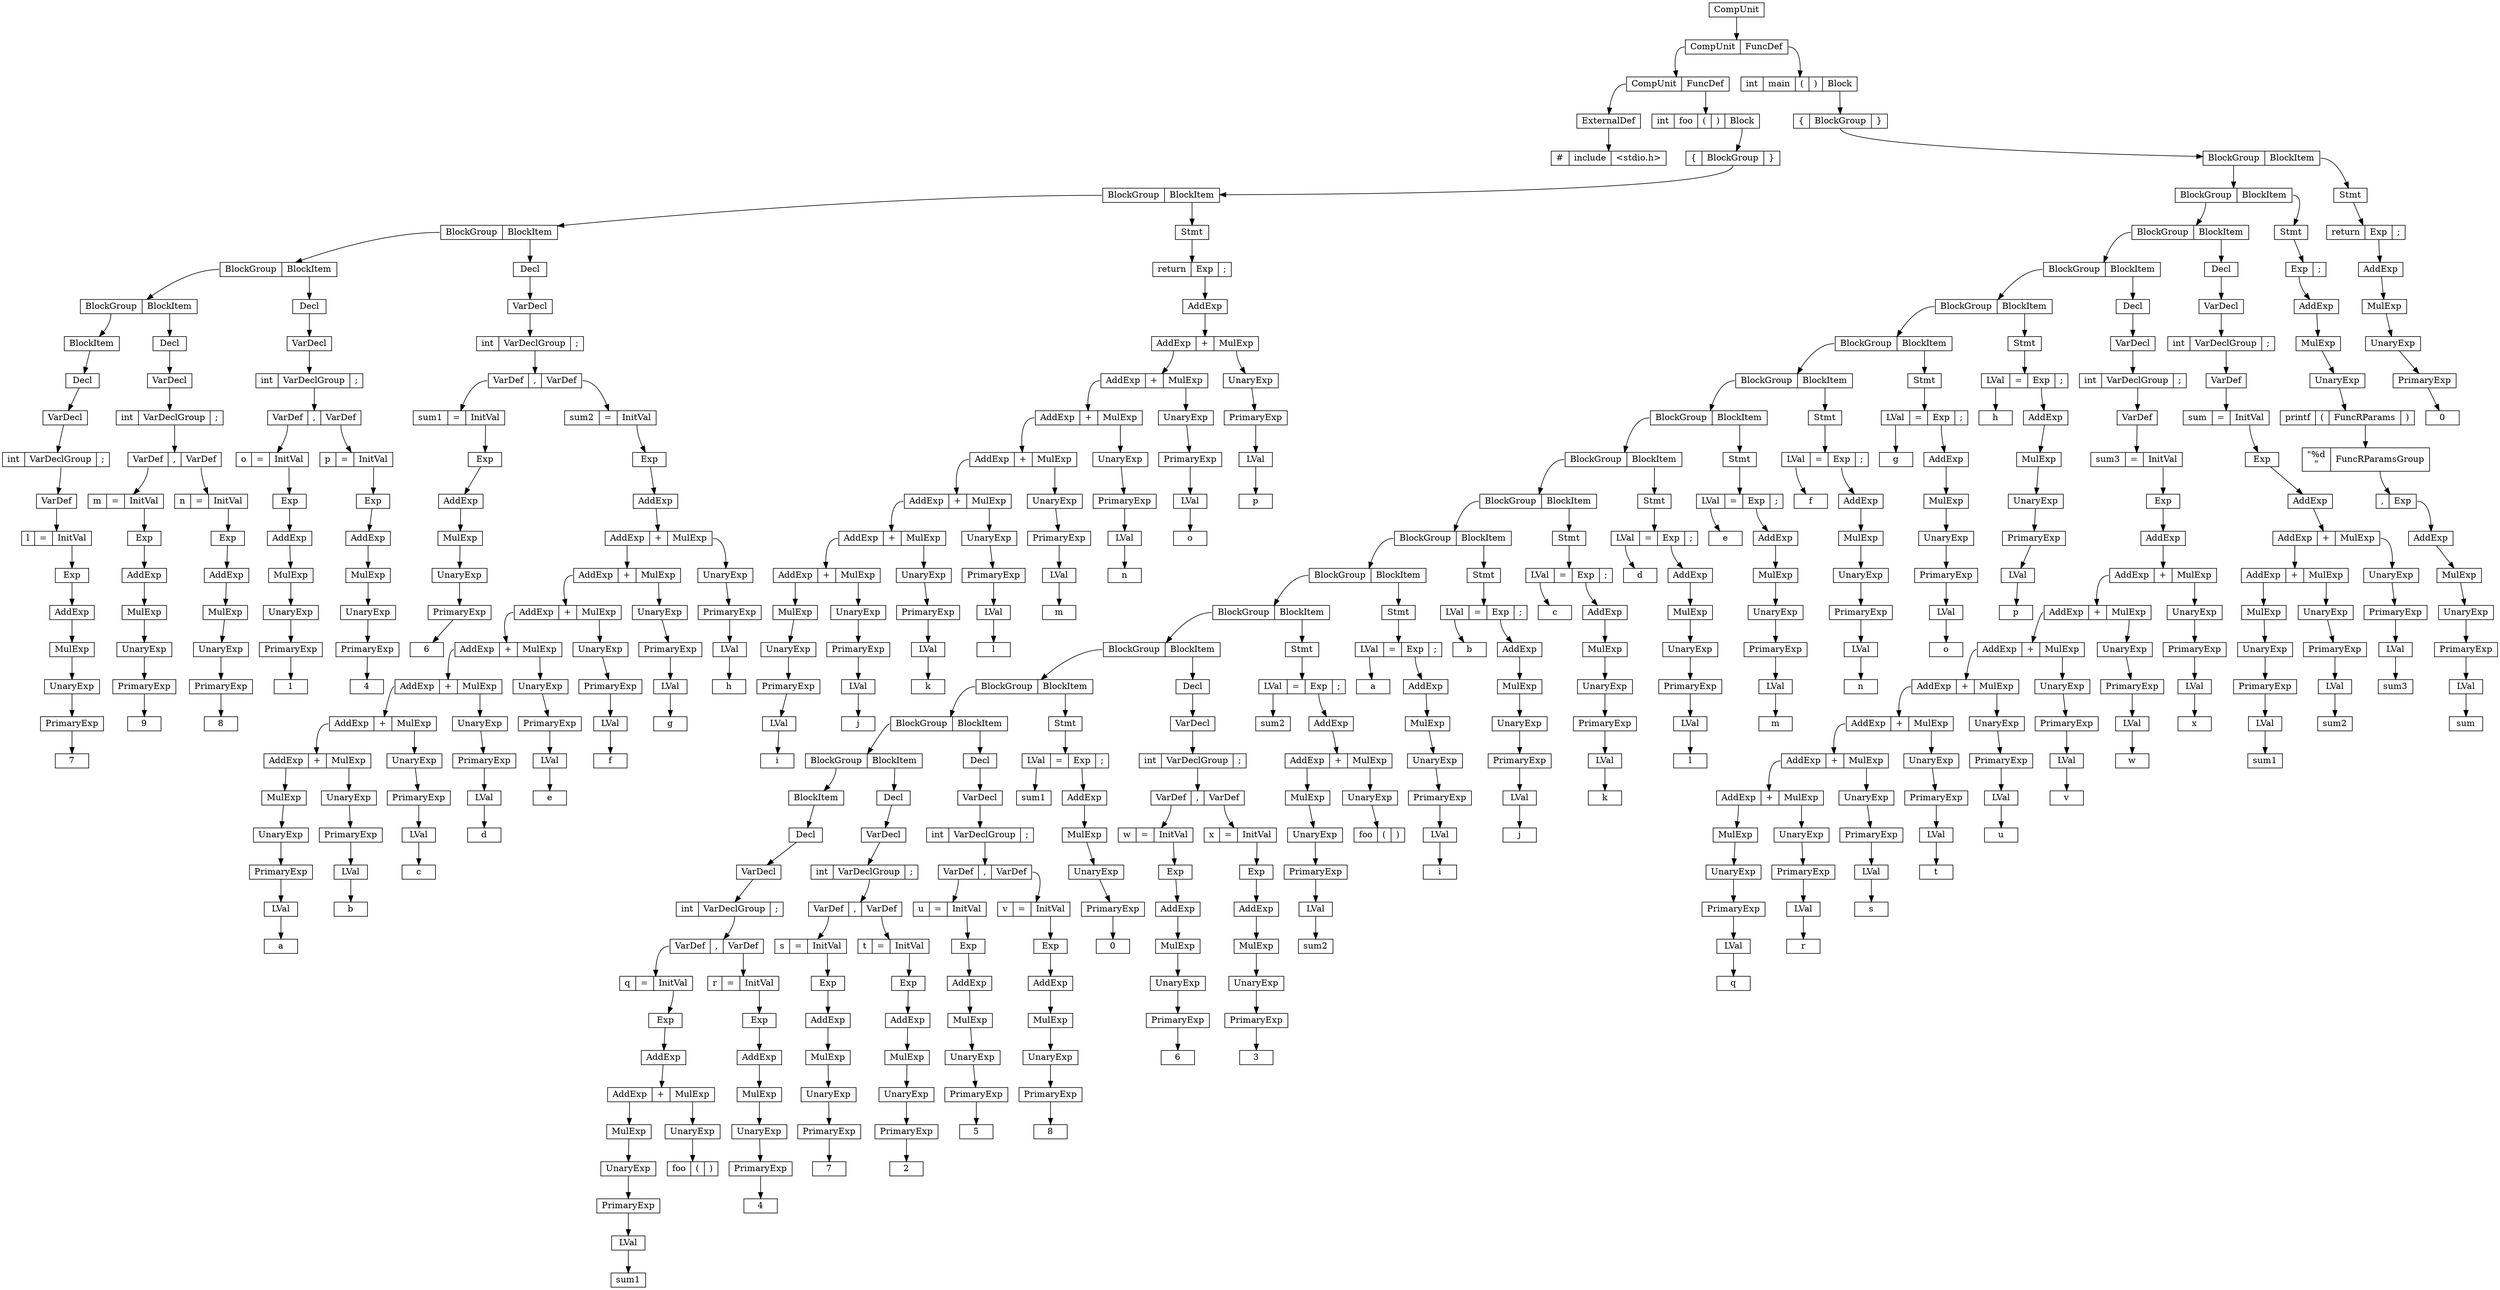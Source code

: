 digraph " "{node [shape = record,height=.1]node0[label="<f0> CompUnit"]node1[label = "<f0> CompUnit|<f1> FuncDef"];
"node0":f0->"node1";
node2[label = "<f0> int|<f1> main|<f2> \(|<f3> \)|<f4> Block"];
"node1":f1->"node2";
node3[label = "<f0> \{|<f1> BlockGroup|<f2> \}"];
"node2":f4->"node3";
node5[label = "<f0> BlockGroup|<f1> BlockItem"];
"node3":f1->"node5";
node6[label = "<f0> Stmt"];
"node5":f1->"node6";
node7[label = "<f0> return|<f1> Exp|<f2> \;"];
"node6":f0->"node7";
node9[label = "<f0> AddExp"];
"node7":f1->"node9";
node10[label = "<f0> MulExp"];
"node9":f0->"node10";
node11[label = "<f0> UnaryExp"];
"node10":f0->"node11";
node12[label = "<f0> PrimaryExp"];
"node11":f0->"node12";
node13[label = "<f0> 0"];
"node12":f0->"node13";
node16[label = "<f0> BlockGroup|<f1> BlockItem"];
"node5":f0->"node16";
node17[label = "<f0> Stmt"];
"node16":f1->"node17";
node18[label = "<f0> Exp|<f1> \;"];
"node17":f0->"node18";
node20[label = "<f0> AddExp"];
"node18":f0->"node20";
node21[label = "<f0> MulExp"];
"node20":f0->"node21";
node22[label = "<f0> UnaryExp"];
"node21":f0->"node22";
node23[label = "<f0> printf|<f1> \(|<f2> FuncRParams|<f3> \)"];
"node22":f0->"node23";
node25[label = "<f0> \"%d\n\"|<f1> FuncRParamsGroup"];
"node23":f2->"node25";
node26[label = "<f0> \,|<f1> Exp"];
"node25":f1->"node26";
node27[label = "<f0> AddExp"];
"node26":f1->"node27";
node28[label = "<f0> MulExp"];
"node27":f0->"node28";
node29[label = "<f0> UnaryExp"];
"node28":f0->"node29";
node30[label = "<f0> PrimaryExp"];
"node29":f0->"node30";
node31[label = "<f0> LVal"];
"node30":f0->"node31";
node32[label = "<f0> sum"];
"node31":f0->"node32";
node38[label = "<f0> BlockGroup|<f1> BlockItem"];
"node16":f0->"node38";
node39[label = "<f0> Decl"];
"node38":f1->"node39";
node40[label = "<f0> VarDecl"];
"node39":f0->"node40";
node41[label = "<f0> int|<f1> VarDeclGroup|<f2> \;"];
"node40":f0->"node41";
node43[label = "<f0> VarDef"];
"node41":f1->"node43";
node44[label = "<f0> sum|<f1> \=|<f2> InitVal"];
"node43":f0->"node44";
node45[label = "<f0> Exp"];
"node44":f2->"node45";
node46[label = "<f0> AddExp"];
"node45":f0->"node46";
node47[label = "<f0> AddExp|<f1> +|<f2> MulExp"];
"node46":f0->"node47";
node48[label = "<f0> UnaryExp"];
"node47":f2->"node48";
node49[label = "<f0> PrimaryExp"];
"node48":f0->"node49";
node50[label = "<f0> LVal"];
"node49":f0->"node50";
node51[label = "<f0> sum3"];
"node50":f0->"node51";
node54[label = "<f0> AddExp|<f1> +|<f2> MulExp"];
"node47":f0->"node54";
node55[label = "<f0> UnaryExp"];
"node54":f2->"node55";
node56[label = "<f0> PrimaryExp"];
"node55":f0->"node56";
node57[label = "<f0> LVal"];
"node56":f0->"node57";
node58[label = "<f0> sum2"];
"node57":f0->"node58";
node61[label = "<f0> MulExp"];
"node54":f0->"node61";
node62[label = "<f0> UnaryExp"];
"node61":f0->"node62";
node63[label = "<f0> PrimaryExp"];
"node62":f0->"node63";
node64[label = "<f0> LVal"];
"node63":f0->"node64";
node65[label = "<f0> sum1"];
"node64":f0->"node65";
node70[label = "<f0> BlockGroup|<f1> BlockItem"];
"node38":f0->"node70";
node71[label = "<f0> Decl"];
"node70":f1->"node71";
node72[label = "<f0> VarDecl"];
"node71":f0->"node72";
node73[label = "<f0> int|<f1> VarDeclGroup|<f2> \;"];
"node72":f0->"node73";
node75[label = "<f0> VarDef"];
"node73":f1->"node75";
node76[label = "<f0> sum3|<f1> \=|<f2> InitVal"];
"node75":f0->"node76";
node77[label = "<f0> Exp"];
"node76":f2->"node77";
node78[label = "<f0> AddExp"];
"node77":f0->"node78";
node79[label = "<f0> AddExp|<f1> +|<f2> MulExp"];
"node78":f0->"node79";
node80[label = "<f0> UnaryExp"];
"node79":f2->"node80";
node81[label = "<f0> PrimaryExp"];
"node80":f0->"node81";
node82[label = "<f0> LVal"];
"node81":f0->"node82";
node83[label = "<f0> x"];
"node82":f0->"node83";
node86[label = "<f0> AddExp|<f1> +|<f2> MulExp"];
"node79":f0->"node86";
node87[label = "<f0> UnaryExp"];
"node86":f2->"node87";
node88[label = "<f0> PrimaryExp"];
"node87":f0->"node88";
node89[label = "<f0> LVal"];
"node88":f0->"node89";
node90[label = "<f0> w"];
"node89":f0->"node90";
node93[label = "<f0> AddExp|<f1> +|<f2> MulExp"];
"node86":f0->"node93";
node94[label = "<f0> UnaryExp"];
"node93":f2->"node94";
node95[label = "<f0> PrimaryExp"];
"node94":f0->"node95";
node96[label = "<f0> LVal"];
"node95":f0->"node96";
node97[label = "<f0> v"];
"node96":f0->"node97";
node100[label = "<f0> AddExp|<f1> +|<f2> MulExp"];
"node93":f0->"node100";
node101[label = "<f0> UnaryExp"];
"node100":f2->"node101";
node102[label = "<f0> PrimaryExp"];
"node101":f0->"node102";
node103[label = "<f0> LVal"];
"node102":f0->"node103";
node104[label = "<f0> u"];
"node103":f0->"node104";
node107[label = "<f0> AddExp|<f1> +|<f2> MulExp"];
"node100":f0->"node107";
node108[label = "<f0> UnaryExp"];
"node107":f2->"node108";
node109[label = "<f0> PrimaryExp"];
"node108":f0->"node109";
node110[label = "<f0> LVal"];
"node109":f0->"node110";
node111[label = "<f0> t"];
"node110":f0->"node111";
node114[label = "<f0> AddExp|<f1> +|<f2> MulExp"];
"node107":f0->"node114";
node115[label = "<f0> UnaryExp"];
"node114":f2->"node115";
node116[label = "<f0> PrimaryExp"];
"node115":f0->"node116";
node117[label = "<f0> LVal"];
"node116":f0->"node117";
node118[label = "<f0> s"];
"node117":f0->"node118";
node121[label = "<f0> AddExp|<f1> +|<f2> MulExp"];
"node114":f0->"node121";
node122[label = "<f0> UnaryExp"];
"node121":f2->"node122";
node123[label = "<f0> PrimaryExp"];
"node122":f0->"node123";
node124[label = "<f0> LVal"];
"node123":f0->"node124";
node125[label = "<f0> r"];
"node124":f0->"node125";
node128[label = "<f0> MulExp"];
"node121":f0->"node128";
node129[label = "<f0> UnaryExp"];
"node128":f0->"node129";
node130[label = "<f0> PrimaryExp"];
"node129":f0->"node130";
node131[label = "<f0> LVal"];
"node130":f0->"node131";
node132[label = "<f0> q"];
"node131":f0->"node132";
node137[label = "<f0> BlockGroup|<f1> BlockItem"];
"node70":f0->"node137";
node138[label = "<f0> Stmt"];
"node137":f1->"node138";
node139[label = "<f0> LVal|<f1> \=|<f2> Exp|<f3> \;"];
"node138":f0->"node139";
node141[label = "<f0> AddExp"];
"node139":f2->"node141";
node142[label = "<f0> MulExp"];
"node141":f0->"node142";
node143[label = "<f0> UnaryExp"];
"node142":f0->"node143";
node144[label = "<f0> PrimaryExp"];
"node143":f0->"node144";
node145[label = "<f0> LVal"];
"node144":f0->"node145";
node146[label = "<f0> p"];
"node145":f0->"node146";
node149[label = "<f0> h"];
"node139":f0->"node149";
node151[label = "<f0> BlockGroup|<f1> BlockItem"];
"node137":f0->"node151";
node152[label = "<f0> Stmt"];
"node151":f1->"node152";
node153[label = "<f0> LVal|<f1> \=|<f2> Exp|<f3> \;"];
"node152":f0->"node153";
node155[label = "<f0> AddExp"];
"node153":f2->"node155";
node156[label = "<f0> MulExp"];
"node155":f0->"node156";
node157[label = "<f0> UnaryExp"];
"node156":f0->"node157";
node158[label = "<f0> PrimaryExp"];
"node157":f0->"node158";
node159[label = "<f0> LVal"];
"node158":f0->"node159";
node160[label = "<f0> o"];
"node159":f0->"node160";
node163[label = "<f0> g"];
"node153":f0->"node163";
node165[label = "<f0> BlockGroup|<f1> BlockItem"];
"node151":f0->"node165";
node166[label = "<f0> Stmt"];
"node165":f1->"node166";
node167[label = "<f0> LVal|<f1> \=|<f2> Exp|<f3> \;"];
"node166":f0->"node167";
node169[label = "<f0> AddExp"];
"node167":f2->"node169";
node170[label = "<f0> MulExp"];
"node169":f0->"node170";
node171[label = "<f0> UnaryExp"];
"node170":f0->"node171";
node172[label = "<f0> PrimaryExp"];
"node171":f0->"node172";
node173[label = "<f0> LVal"];
"node172":f0->"node173";
node174[label = "<f0> n"];
"node173":f0->"node174";
node177[label = "<f0> f"];
"node167":f0->"node177";
node179[label = "<f0> BlockGroup|<f1> BlockItem"];
"node165":f0->"node179";
node180[label = "<f0> Stmt"];
"node179":f1->"node180";
node181[label = "<f0> LVal|<f1> \=|<f2> Exp|<f3> \;"];
"node180":f0->"node181";
node183[label = "<f0> AddExp"];
"node181":f2->"node183";
node184[label = "<f0> MulExp"];
"node183":f0->"node184";
node185[label = "<f0> UnaryExp"];
"node184":f0->"node185";
node186[label = "<f0> PrimaryExp"];
"node185":f0->"node186";
node187[label = "<f0> LVal"];
"node186":f0->"node187";
node188[label = "<f0> m"];
"node187":f0->"node188";
node191[label = "<f0> e"];
"node181":f0->"node191";
node193[label = "<f0> BlockGroup|<f1> BlockItem"];
"node179":f0->"node193";
node194[label = "<f0> Stmt"];
"node193":f1->"node194";
node195[label = "<f0> LVal|<f1> \=|<f2> Exp|<f3> \;"];
"node194":f0->"node195";
node197[label = "<f0> AddExp"];
"node195":f2->"node197";
node198[label = "<f0> MulExp"];
"node197":f0->"node198";
node199[label = "<f0> UnaryExp"];
"node198":f0->"node199";
node200[label = "<f0> PrimaryExp"];
"node199":f0->"node200";
node201[label = "<f0> LVal"];
"node200":f0->"node201";
node202[label = "<f0> l"];
"node201":f0->"node202";
node205[label = "<f0> d"];
"node195":f0->"node205";
node207[label = "<f0> BlockGroup|<f1> BlockItem"];
"node193":f0->"node207";
node208[label = "<f0> Stmt"];
"node207":f1->"node208";
node209[label = "<f0> LVal|<f1> \=|<f2> Exp|<f3> \;"];
"node208":f0->"node209";
node211[label = "<f0> AddExp"];
"node209":f2->"node211";
node212[label = "<f0> MulExp"];
"node211":f0->"node212";
node213[label = "<f0> UnaryExp"];
"node212":f0->"node213";
node214[label = "<f0> PrimaryExp"];
"node213":f0->"node214";
node215[label = "<f0> LVal"];
"node214":f0->"node215";
node216[label = "<f0> k"];
"node215":f0->"node216";
node219[label = "<f0> c"];
"node209":f0->"node219";
node221[label = "<f0> BlockGroup|<f1> BlockItem"];
"node207":f0->"node221";
node222[label = "<f0> Stmt"];
"node221":f1->"node222";
node223[label = "<f0> LVal|<f1> \=|<f2> Exp|<f3> \;"];
"node222":f0->"node223";
node225[label = "<f0> AddExp"];
"node223":f2->"node225";
node226[label = "<f0> MulExp"];
"node225":f0->"node226";
node227[label = "<f0> UnaryExp"];
"node226":f0->"node227";
node228[label = "<f0> PrimaryExp"];
"node227":f0->"node228";
node229[label = "<f0> LVal"];
"node228":f0->"node229";
node230[label = "<f0> j"];
"node229":f0->"node230";
node233[label = "<f0> b"];
"node223":f0->"node233";
node235[label = "<f0> BlockGroup|<f1> BlockItem"];
"node221":f0->"node235";
node236[label = "<f0> Stmt"];
"node235":f1->"node236";
node237[label = "<f0> LVal|<f1> \=|<f2> Exp|<f3> \;"];
"node236":f0->"node237";
node239[label = "<f0> AddExp"];
"node237":f2->"node239";
node240[label = "<f0> MulExp"];
"node239":f0->"node240";
node241[label = "<f0> UnaryExp"];
"node240":f0->"node241";
node242[label = "<f0> PrimaryExp"];
"node241":f0->"node242";
node243[label = "<f0> LVal"];
"node242":f0->"node243";
node244[label = "<f0> i"];
"node243":f0->"node244";
node247[label = "<f0> a"];
"node237":f0->"node247";
node249[label = "<f0> BlockGroup|<f1> BlockItem"];
"node235":f0->"node249";
node250[label = "<f0> Stmt"];
"node249":f1->"node250";
node251[label = "<f0> LVal|<f1> \=|<f2> Exp|<f3> \;"];
"node250":f0->"node251";
node253[label = "<f0> AddExp"];
"node251":f2->"node253";
node254[label = "<f0> AddExp|<f1> +|<f2> MulExp"];
"node253":f0->"node254";
node255[label = "<f0> UnaryExp"];
"node254":f2->"node255";
node256[label = "<f0> foo|<f1> \(|<f2> \)"];
"node255":f0->"node256";
node261[label = "<f0> MulExp"];
"node254":f0->"node261";
node262[label = "<f0> UnaryExp"];
"node261":f0->"node262";
node263[label = "<f0> PrimaryExp"];
"node262":f0->"node263";
node264[label = "<f0> LVal"];
"node263":f0->"node264";
node265[label = "<f0> sum2"];
"node264":f0->"node265";
node268[label = "<f0> sum2"];
"node251":f0->"node268";
node270[label = "<f0> BlockGroup|<f1> BlockItem"];
"node249":f0->"node270";
node271[label = "<f0> Decl"];
"node270":f1->"node271";
node272[label = "<f0> VarDecl"];
"node271":f0->"node272";
node273[label = "<f0> int|<f1> VarDeclGroup|<f2> \;"];
"node272":f0->"node273";
node275[label = "<f0> VarDef|<f1> \,|<f2> VarDef"];
"node273":f1->"node275";
node276[label = "<f0> x|<f1> \=|<f2> InitVal"];
"node275":f2->"node276";
node277[label = "<f0> Exp"];
"node276":f2->"node277";
node278[label = "<f0> AddExp"];
"node277":f0->"node278";
node279[label = "<f0> MulExp"];
"node278":f0->"node279";
node280[label = "<f0> UnaryExp"];
"node279":f0->"node280";
node281[label = "<f0> PrimaryExp"];
"node280":f0->"node281";
node282[label = "<f0> 3"];
"node281":f0->"node282";
node287[label = "<f0> w|<f1> \=|<f2> InitVal"];
"node275":f0->"node287";
node288[label = "<f0> Exp"];
"node287":f2->"node288";
node289[label = "<f0> AddExp"];
"node288":f0->"node289";
node290[label = "<f0> MulExp"];
"node289":f0->"node290";
node291[label = "<f0> UnaryExp"];
"node290":f0->"node291";
node292[label = "<f0> PrimaryExp"];
"node291":f0->"node292";
node293[label = "<f0> 6"];
"node292":f0->"node293";
node298[label = "<f0> BlockGroup|<f1> BlockItem"];
"node270":f0->"node298";
node299[label = "<f0> Stmt"];
"node298":f1->"node299";
node300[label = "<f0> LVal|<f1> \=|<f2> Exp|<f3> \;"];
"node299":f0->"node300";
node302[label = "<f0> AddExp"];
"node300":f2->"node302";
node303[label = "<f0> MulExp"];
"node302":f0->"node303";
node304[label = "<f0> UnaryExp"];
"node303":f0->"node304";
node305[label = "<f0> PrimaryExp"];
"node304":f0->"node305";
node306[label = "<f0> 0"];
"node305":f0->"node306";
node309[label = "<f0> sum1"];
"node300":f0->"node309";
node311[label = "<f0> BlockGroup|<f1> BlockItem"];
"node298":f0->"node311";
node312[label = "<f0> Decl"];
"node311":f1->"node312";
node313[label = "<f0> VarDecl"];
"node312":f0->"node313";
node314[label = "<f0> int|<f1> VarDeclGroup|<f2> \;"];
"node313":f0->"node314";
node316[label = "<f0> VarDef|<f1> \,|<f2> VarDef"];
"node314":f1->"node316";
node317[label = "<f0> v|<f1> \=|<f2> InitVal"];
"node316":f2->"node317";
node318[label = "<f0> Exp"];
"node317":f2->"node318";
node319[label = "<f0> AddExp"];
"node318":f0->"node319";
node320[label = "<f0> MulExp"];
"node319":f0->"node320";
node321[label = "<f0> UnaryExp"];
"node320":f0->"node321";
node322[label = "<f0> PrimaryExp"];
"node321":f0->"node322";
node323[label = "<f0> 8"];
"node322":f0->"node323";
node328[label = "<f0> u|<f1> \=|<f2> InitVal"];
"node316":f0->"node328";
node329[label = "<f0> Exp"];
"node328":f2->"node329";
node330[label = "<f0> AddExp"];
"node329":f0->"node330";
node331[label = "<f0> MulExp"];
"node330":f0->"node331";
node332[label = "<f0> UnaryExp"];
"node331":f0->"node332";
node333[label = "<f0> PrimaryExp"];
"node332":f0->"node333";
node334[label = "<f0> 5"];
"node333":f0->"node334";
node339[label = "<f0> BlockGroup|<f1> BlockItem"];
"node311":f0->"node339";
node340[label = "<f0> Decl"];
"node339":f1->"node340";
node341[label = "<f0> VarDecl"];
"node340":f0->"node341";
node342[label = "<f0> int|<f1> VarDeclGroup|<f2> \;"];
"node341":f0->"node342";
node344[label = "<f0> VarDef|<f1> \,|<f2> VarDef"];
"node342":f1->"node344";
node345[label = "<f0> t|<f1> \=|<f2> InitVal"];
"node344":f2->"node345";
node346[label = "<f0> Exp"];
"node345":f2->"node346";
node347[label = "<f0> AddExp"];
"node346":f0->"node347";
node348[label = "<f0> MulExp"];
"node347":f0->"node348";
node349[label = "<f0> UnaryExp"];
"node348":f0->"node349";
node350[label = "<f0> PrimaryExp"];
"node349":f0->"node350";
node351[label = "<f0> 2"];
"node350":f0->"node351";
node356[label = "<f0> s|<f1> \=|<f2> InitVal"];
"node344":f0->"node356";
node357[label = "<f0> Exp"];
"node356":f2->"node357";
node358[label = "<f0> AddExp"];
"node357":f0->"node358";
node359[label = "<f0> MulExp"];
"node358":f0->"node359";
node360[label = "<f0> UnaryExp"];
"node359":f0->"node360";
node361[label = "<f0> PrimaryExp"];
"node360":f0->"node361";
node362[label = "<f0> 7"];
"node361":f0->"node362";
node367[label = "<f0> BlockItem"];
"node339":f0->"node367";
node368[label = "<f0> Decl"];
"node367":f0->"node368";
node369[label = "<f0> VarDecl"];
"node368":f0->"node369";
node370[label = "<f0> int|<f1> VarDeclGroup|<f2> \;"];
"node369":f0->"node370";
node372[label = "<f0> VarDef|<f1> \,|<f2> VarDef"];
"node370":f1->"node372";
node373[label = "<f0> r|<f1> \=|<f2> InitVal"];
"node372":f2->"node373";
node374[label = "<f0> Exp"];
"node373":f2->"node374";
node375[label = "<f0> AddExp"];
"node374":f0->"node375";
node376[label = "<f0> MulExp"];
"node375":f0->"node376";
node377[label = "<f0> UnaryExp"];
"node376":f0->"node377";
node378[label = "<f0> PrimaryExp"];
"node377":f0->"node378";
node379[label = "<f0> 4"];
"node378":f0->"node379";
node384[label = "<f0> q|<f1> \=|<f2> InitVal"];
"node372":f0->"node384";
node385[label = "<f0> Exp"];
"node384":f2->"node385";
node386[label = "<f0> AddExp"];
"node385":f0->"node386";
node387[label = "<f0> AddExp|<f1> +|<f2> MulExp"];
"node386":f0->"node387";
node388[label = "<f0> UnaryExp"];
"node387":f2->"node388";
node389[label = "<f0> foo|<f1> \(|<f2> \)"];
"node388":f0->"node389";
node394[label = "<f0> MulExp"];
"node387":f0->"node394";
node395[label = "<f0> UnaryExp"];
"node394":f0->"node395";
node396[label = "<f0> PrimaryExp"];
"node395":f0->"node396";
node397[label = "<f0> LVal"];
"node396":f0->"node397";
node398[label = "<f0> sum1"];
"node397":f0->"node398";
node408[label = "<f0> CompUnit|<f1> FuncDef"];
"node1":f0->"node408";
node409[label = "<f0> int|<f1> foo|<f2> \(|<f3> \)|<f4> Block"];
"node408":f1->"node409";
node410[label = "<f0> \{|<f1> BlockGroup|<f2> \}"];
"node409":f4->"node410";
node412[label = "<f0> BlockGroup|<f1> BlockItem"];
"node410":f1->"node412";
node413[label = "<f0> Stmt"];
"node412":f1->"node413";
node414[label = "<f0> return|<f1> Exp|<f2> \;"];
"node413":f0->"node414";
node416[label = "<f0> AddExp"];
"node414":f1->"node416";
node417[label = "<f0> AddExp|<f1> +|<f2> MulExp"];
"node416":f0->"node417";
node418[label = "<f0> UnaryExp"];
"node417":f2->"node418";
node419[label = "<f0> PrimaryExp"];
"node418":f0->"node419";
node420[label = "<f0> LVal"];
"node419":f0->"node420";
node421[label = "<f0> p"];
"node420":f0->"node421";
node424[label = "<f0> AddExp|<f1> +|<f2> MulExp"];
"node417":f0->"node424";
node425[label = "<f0> UnaryExp"];
"node424":f2->"node425";
node426[label = "<f0> PrimaryExp"];
"node425":f0->"node426";
node427[label = "<f0> LVal"];
"node426":f0->"node427";
node428[label = "<f0> o"];
"node427":f0->"node428";
node431[label = "<f0> AddExp|<f1> +|<f2> MulExp"];
"node424":f0->"node431";
node432[label = "<f0> UnaryExp"];
"node431":f2->"node432";
node433[label = "<f0> PrimaryExp"];
"node432":f0->"node433";
node434[label = "<f0> LVal"];
"node433":f0->"node434";
node435[label = "<f0> n"];
"node434":f0->"node435";
node438[label = "<f0> AddExp|<f1> +|<f2> MulExp"];
"node431":f0->"node438";
node439[label = "<f0> UnaryExp"];
"node438":f2->"node439";
node440[label = "<f0> PrimaryExp"];
"node439":f0->"node440";
node441[label = "<f0> LVal"];
"node440":f0->"node441";
node442[label = "<f0> m"];
"node441":f0->"node442";
node445[label = "<f0> AddExp|<f1> +|<f2> MulExp"];
"node438":f0->"node445";
node446[label = "<f0> UnaryExp"];
"node445":f2->"node446";
node447[label = "<f0> PrimaryExp"];
"node446":f0->"node447";
node448[label = "<f0> LVal"];
"node447":f0->"node448";
node449[label = "<f0> l"];
"node448":f0->"node449";
node452[label = "<f0> AddExp|<f1> +|<f2> MulExp"];
"node445":f0->"node452";
node453[label = "<f0> UnaryExp"];
"node452":f2->"node453";
node454[label = "<f0> PrimaryExp"];
"node453":f0->"node454";
node455[label = "<f0> LVal"];
"node454":f0->"node455";
node456[label = "<f0> k"];
"node455":f0->"node456";
node459[label = "<f0> AddExp|<f1> +|<f2> MulExp"];
"node452":f0->"node459";
node460[label = "<f0> UnaryExp"];
"node459":f2->"node460";
node461[label = "<f0> PrimaryExp"];
"node460":f0->"node461";
node462[label = "<f0> LVal"];
"node461":f0->"node462";
node463[label = "<f0> j"];
"node462":f0->"node463";
node466[label = "<f0> MulExp"];
"node459":f0->"node466";
node467[label = "<f0> UnaryExp"];
"node466":f0->"node467";
node468[label = "<f0> PrimaryExp"];
"node467":f0->"node468";
node469[label = "<f0> LVal"];
"node468":f0->"node469";
node470[label = "<f0> i"];
"node469":f0->"node470";
node473[label = "<f0> BlockGroup|<f1> BlockItem"];
"node412":f0->"node473";
node474[label = "<f0> Decl"];
"node473":f1->"node474";
node475[label = "<f0> VarDecl"];
"node474":f0->"node475";
node476[label = "<f0> int|<f1> VarDeclGroup|<f2> \;"];
"node475":f0->"node476";
node478[label = "<f0> VarDef|<f1> \,|<f2> VarDef"];
"node476":f1->"node478";
node479[label = "<f0> sum2|<f1> \=|<f2> InitVal"];
"node478":f2->"node479";
node480[label = "<f0> Exp"];
"node479":f2->"node480";
node481[label = "<f0> AddExp"];
"node480":f0->"node481";
node482[label = "<f0> AddExp|<f1> +|<f2> MulExp"];
"node481":f0->"node482";
node483[label = "<f0> UnaryExp"];
"node482":f2->"node483";
node484[label = "<f0> PrimaryExp"];
"node483":f0->"node484";
node485[label = "<f0> LVal"];
"node484":f0->"node485";
node486[label = "<f0> h"];
"node485":f0->"node486";
node489[label = "<f0> AddExp|<f1> +|<f2> MulExp"];
"node482":f0->"node489";
node490[label = "<f0> UnaryExp"];
"node489":f2->"node490";
node491[label = "<f0> PrimaryExp"];
"node490":f0->"node491";
node492[label = "<f0> LVal"];
"node491":f0->"node492";
node493[label = "<f0> g"];
"node492":f0->"node493";
node496[label = "<f0> AddExp|<f1> +|<f2> MulExp"];
"node489":f0->"node496";
node497[label = "<f0> UnaryExp"];
"node496":f2->"node497";
node498[label = "<f0> PrimaryExp"];
"node497":f0->"node498";
node499[label = "<f0> LVal"];
"node498":f0->"node499";
node500[label = "<f0> f"];
"node499":f0->"node500";
node503[label = "<f0> AddExp|<f1> +|<f2> MulExp"];
"node496":f0->"node503";
node504[label = "<f0> UnaryExp"];
"node503":f2->"node504";
node505[label = "<f0> PrimaryExp"];
"node504":f0->"node505";
node506[label = "<f0> LVal"];
"node505":f0->"node506";
node507[label = "<f0> e"];
"node506":f0->"node507";
node510[label = "<f0> AddExp|<f1> +|<f2> MulExp"];
"node503":f0->"node510";
node511[label = "<f0> UnaryExp"];
"node510":f2->"node511";
node512[label = "<f0> PrimaryExp"];
"node511":f0->"node512";
node513[label = "<f0> LVal"];
"node512":f0->"node513";
node514[label = "<f0> d"];
"node513":f0->"node514";
node517[label = "<f0> AddExp|<f1> +|<f2> MulExp"];
"node510":f0->"node517";
node518[label = "<f0> UnaryExp"];
"node517":f2->"node518";
node519[label = "<f0> PrimaryExp"];
"node518":f0->"node519";
node520[label = "<f0> LVal"];
"node519":f0->"node520";
node521[label = "<f0> c"];
"node520":f0->"node521";
node524[label = "<f0> AddExp|<f1> +|<f2> MulExp"];
"node517":f0->"node524";
node525[label = "<f0> UnaryExp"];
"node524":f2->"node525";
node526[label = "<f0> PrimaryExp"];
"node525":f0->"node526";
node527[label = "<f0> LVal"];
"node526":f0->"node527";
node528[label = "<f0> b"];
"node527":f0->"node528";
node531[label = "<f0> MulExp"];
"node524":f0->"node531";
node532[label = "<f0> UnaryExp"];
"node531":f0->"node532";
node533[label = "<f0> PrimaryExp"];
"node532":f0->"node533";
node534[label = "<f0> LVal"];
"node533":f0->"node534";
node535[label = "<f0> a"];
"node534":f0->"node535";
node540[label = "<f0> sum1|<f1> \=|<f2> InitVal"];
"node478":f0->"node540";
node541[label = "<f0> Exp"];
"node540":f2->"node541";
node542[label = "<f0> AddExp"];
"node541":f0->"node542";
node543[label = "<f0> MulExp"];
"node542":f0->"node543";
node544[label = "<f0> UnaryExp"];
"node543":f0->"node544";
node545[label = "<f0> PrimaryExp"];
"node544":f0->"node545";
node546[label = "<f0> 6"];
"node545":f0->"node546";
node551[label = "<f0> BlockGroup|<f1> BlockItem"];
"node473":f0->"node551";
node552[label = "<f0> Decl"];
"node551":f1->"node552";
node553[label = "<f0> VarDecl"];
"node552":f0->"node553";
node554[label = "<f0> int|<f1> VarDeclGroup|<f2> \;"];
"node553":f0->"node554";
node556[label = "<f0> VarDef|<f1> \,|<f2> VarDef"];
"node554":f1->"node556";
node557[label = "<f0> p|<f1> \=|<f2> InitVal"];
"node556":f2->"node557";
node558[label = "<f0> Exp"];
"node557":f2->"node558";
node559[label = "<f0> AddExp"];
"node558":f0->"node559";
node560[label = "<f0> MulExp"];
"node559":f0->"node560";
node561[label = "<f0> UnaryExp"];
"node560":f0->"node561";
node562[label = "<f0> PrimaryExp"];
"node561":f0->"node562";
node563[label = "<f0> 4"];
"node562":f0->"node563";
node568[label = "<f0> o|<f1> \=|<f2> InitVal"];
"node556":f0->"node568";
node569[label = "<f0> Exp"];
"node568":f2->"node569";
node570[label = "<f0> AddExp"];
"node569":f0->"node570";
node571[label = "<f0> MulExp"];
"node570":f0->"node571";
node572[label = "<f0> UnaryExp"];
"node571":f0->"node572";
node573[label = "<f0> PrimaryExp"];
"node572":f0->"node573";
node574[label = "<f0> 1"];
"node573":f0->"node574";
node579[label = "<f0> BlockGroup|<f1> BlockItem"];
"node551":f0->"node579";
node580[label = "<f0> Decl"];
"node579":f1->"node580";
node581[label = "<f0> VarDecl"];
"node580":f0->"node581";
node582[label = "<f0> int|<f1> VarDeclGroup|<f2> \;"];
"node581":f0->"node582";
node584[label = "<f0> VarDef|<f1> \,|<f2> VarDef"];
"node582":f1->"node584";
node585[label = "<f0> n|<f1> \=|<f2> InitVal"];
"node584":f2->"node585";
node586[label = "<f0> Exp"];
"node585":f2->"node586";
node587[label = "<f0> AddExp"];
"node586":f0->"node587";
node588[label = "<f0> MulExp"];
"node587":f0->"node588";
node589[label = "<f0> UnaryExp"];
"node588":f0->"node589";
node590[label = "<f0> PrimaryExp"];
"node589":f0->"node590";
node591[label = "<f0> 8"];
"node590":f0->"node591";
node596[label = "<f0> m|<f1> \=|<f2> InitVal"];
"node584":f0->"node596";
node597[label = "<f0> Exp"];
"node596":f2->"node597";
node598[label = "<f0> AddExp"];
"node597":f0->"node598";
node599[label = "<f0> MulExp"];
"node598":f0->"node599";
node600[label = "<f0> UnaryExp"];
"node599":f0->"node600";
node601[label = "<f0> PrimaryExp"];
"node600":f0->"node601";
node602[label = "<f0> 9"];
"node601":f0->"node602";
node607[label = "<f0> BlockItem"];
"node579":f0->"node607";
node608[label = "<f0> Decl"];
"node607":f0->"node608";
node609[label = "<f0> VarDecl"];
"node608":f0->"node609";
node610[label = "<f0> int|<f1> VarDeclGroup|<f2> \;"];
"node609":f0->"node610";
node612[label = "<f0> VarDef"];
"node610":f1->"node612";
node613[label = "<f0> l|<f1> \=|<f2> InitVal"];
"node612":f0->"node613";
node614[label = "<f0> Exp"];
"node613":f2->"node614";
node615[label = "<f0> AddExp"];
"node614":f0->"node615";
node616[label = "<f0> MulExp"];
"node615":f0->"node616";
node617[label = "<f0> UnaryExp"];
"node616":f0->"node617";
node618[label = "<f0> PrimaryExp"];
"node617":f0->"node618";
node619[label = "<f0> 7"];
"node618":f0->"node619";
node629[label = "<f0> ExternalDef"];
"node408":f0->"node629";
node630[label = "<f0> #|<f1> include|<f2> \<stdio.h\>"];
"node629":f0->"node630";
}